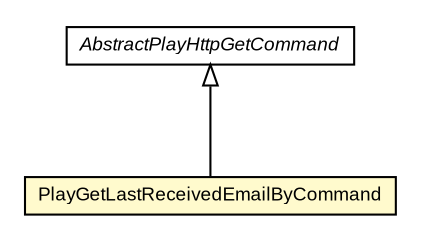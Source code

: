 #!/usr/local/bin/dot
#
# Class diagram 
# Generated by UMLGraph version R5_6-24-gf6e263 (http://www.umlgraph.org/)
#

digraph G {
	edge [fontname="arial",fontsize=10,labelfontname="arial",labelfontsize=10];
	node [fontname="arial",fontsize=10,shape=plaintext];
	nodesep=0.25;
	ranksep=0.5;
	// com.google.code.play.selenium.step.PlayGetLastReceivedEmailByCommand
	c1118 [label=<<table title="com.google.code.play.selenium.step.PlayGetLastReceivedEmailByCommand" border="0" cellborder="1" cellspacing="0" cellpadding="2" port="p" bgcolor="lemonChiffon" href="./PlayGetLastReceivedEmailByCommand.html">
		<tr><td><table border="0" cellspacing="0" cellpadding="1">
<tr><td align="center" balign="center"> PlayGetLastReceivedEmailByCommand </td></tr>
		</table></td></tr>
		</table>>, URL="./PlayGetLastReceivedEmailByCommand.html", fontname="arial", fontcolor="black", fontsize=9.0];
	// com.google.code.play.selenium.step.AbstractPlayHttpGetCommand
	c1138 [label=<<table title="com.google.code.play.selenium.step.AbstractPlayHttpGetCommand" border="0" cellborder="1" cellspacing="0" cellpadding="2" port="p" href="./AbstractPlayHttpGetCommand.html">
		<tr><td><table border="0" cellspacing="0" cellpadding="1">
<tr><td align="center" balign="center"><font face="arial italic"> AbstractPlayHttpGetCommand </font></td></tr>
		</table></td></tr>
		</table>>, URL="./AbstractPlayHttpGetCommand.html", fontname="arial", fontcolor="black", fontsize=9.0];
	//com.google.code.play.selenium.step.PlayGetLastReceivedEmailByCommand extends com.google.code.play.selenium.step.AbstractPlayHttpGetCommand
	c1138:p -> c1118:p [dir=back,arrowtail=empty];
}

